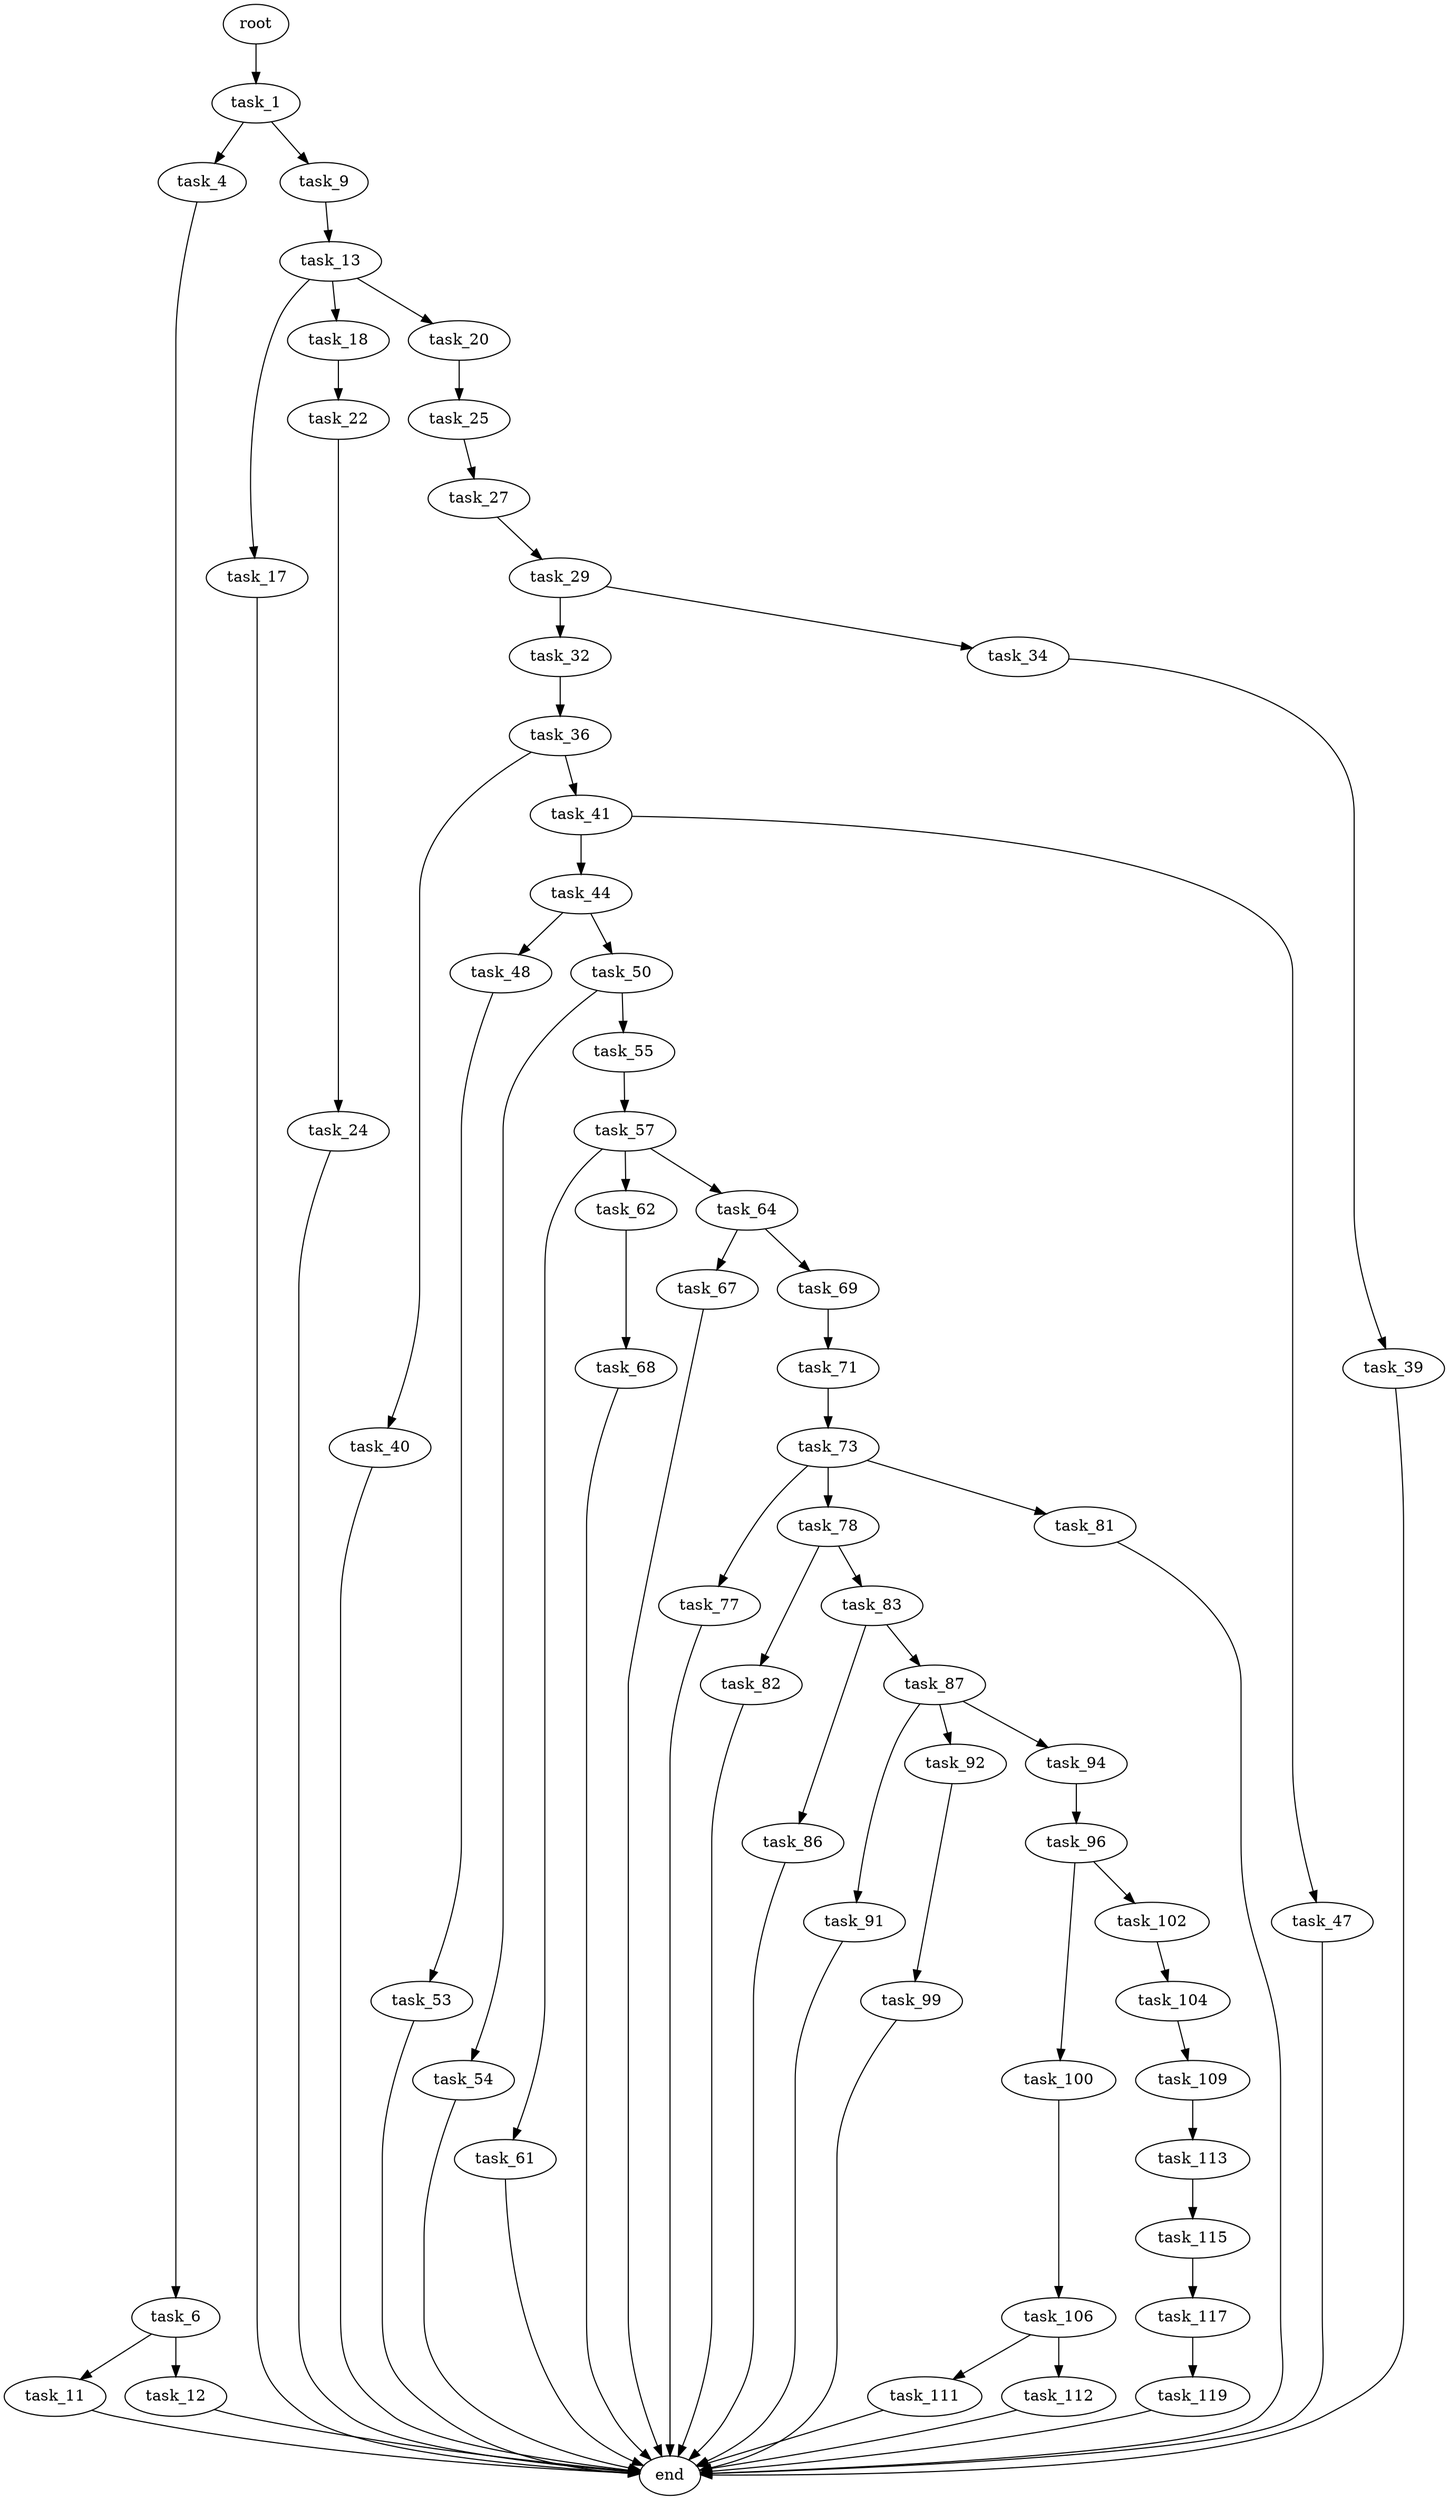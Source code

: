 digraph G {
  root [size="0.000000"];
  task_1 [size="30281417170.000000"];
  task_4 [size="62499359986.000000"];
  task_9 [size="160788564744.000000"];
  task_6 [size="1627493659.000000"];
  task_11 [size="1073741824000.000000"];
  task_12 [size="8589934592.000000"];
  task_13 [size="289492119748.000000"];
  end [size="0.000000"];
  task_17 [size="198907883604.000000"];
  task_18 [size="7002375687.000000"];
  task_20 [size="372754219512.000000"];
  task_22 [size="4181133892.000000"];
  task_25 [size="55242883569.000000"];
  task_24 [size="455509022244.000000"];
  task_27 [size="217305868562.000000"];
  task_29 [size="11289331498.000000"];
  task_32 [size="284062901703.000000"];
  task_34 [size="39140022256.000000"];
  task_36 [size="68719476736.000000"];
  task_39 [size="28991029248.000000"];
  task_40 [size="549755813888.000000"];
  task_41 [size="549755813888.000000"];
  task_44 [size="68719476736.000000"];
  task_47 [size="149601624420.000000"];
  task_48 [size="134217728000.000000"];
  task_50 [size="26048086768.000000"];
  task_53 [size="11391187338.000000"];
  task_54 [size="719674898.000000"];
  task_55 [size="15670513730.000000"];
  task_57 [size="29413595967.000000"];
  task_61 [size="9700317288.000000"];
  task_62 [size="781985520314.000000"];
  task_64 [size="68719476736.000000"];
  task_68 [size="126357329136.000000"];
  task_67 [size="188147749716.000000"];
  task_69 [size="28991029248.000000"];
  task_71 [size="298025146243.000000"];
  task_73 [size="689459696464.000000"];
  task_77 [size="868652664891.000000"];
  task_78 [size="134217728000.000000"];
  task_81 [size="21183539384.000000"];
  task_82 [size="134217728000.000000"];
  task_83 [size="5275626397.000000"];
  task_86 [size="782757789696.000000"];
  task_87 [size="28991029248.000000"];
  task_91 [size="194837669475.000000"];
  task_92 [size="1073741824000.000000"];
  task_94 [size="17451722526.000000"];
  task_99 [size="231928233984.000000"];
  task_96 [size="264422641860.000000"];
  task_100 [size="8017173536.000000"];
  task_102 [size="782757789696.000000"];
  task_106 [size="21817830344.000000"];
  task_104 [size="2414665148.000000"];
  task_109 [size="549755813888.000000"];
  task_111 [size="16245685617.000000"];
  task_112 [size="503607096460.000000"];
  task_113 [size="1203388114.000000"];
  task_115 [size="28840477207.000000"];
  task_117 [size="134217728000.000000"];
  task_119 [size="24553578482.000000"];

  root -> task_1 [size="1.000000"];
  task_1 -> task_4 [size="536870912.000000"];
  task_1 -> task_9 [size="536870912.000000"];
  task_4 -> task_6 [size="75497472.000000"];
  task_9 -> task_13 [size="134217728.000000"];
  task_6 -> task_11 [size="33554432.000000"];
  task_6 -> task_12 [size="33554432.000000"];
  task_11 -> end [size="1.000000"];
  task_12 -> end [size="1.000000"];
  task_13 -> task_17 [size="536870912.000000"];
  task_13 -> task_18 [size="536870912.000000"];
  task_13 -> task_20 [size="536870912.000000"];
  task_17 -> end [size="1.000000"];
  task_18 -> task_22 [size="209715200.000000"];
  task_20 -> task_25 [size="301989888.000000"];
  task_22 -> task_24 [size="75497472.000000"];
  task_25 -> task_27 [size="75497472.000000"];
  task_24 -> end [size="1.000000"];
  task_27 -> task_29 [size="209715200.000000"];
  task_29 -> task_32 [size="536870912.000000"];
  task_29 -> task_34 [size="536870912.000000"];
  task_32 -> task_36 [size="679477248.000000"];
  task_34 -> task_39 [size="838860800.000000"];
  task_36 -> task_40 [size="134217728.000000"];
  task_36 -> task_41 [size="134217728.000000"];
  task_39 -> end [size="1.000000"];
  task_40 -> end [size="1.000000"];
  task_41 -> task_44 [size="536870912.000000"];
  task_41 -> task_47 [size="536870912.000000"];
  task_44 -> task_48 [size="134217728.000000"];
  task_44 -> task_50 [size="134217728.000000"];
  task_47 -> end [size="1.000000"];
  task_48 -> task_53 [size="209715200.000000"];
  task_50 -> task_54 [size="536870912.000000"];
  task_50 -> task_55 [size="536870912.000000"];
  task_53 -> end [size="1.000000"];
  task_54 -> end [size="1.000000"];
  task_55 -> task_57 [size="33554432.000000"];
  task_57 -> task_61 [size="33554432.000000"];
  task_57 -> task_62 [size="33554432.000000"];
  task_57 -> task_64 [size="33554432.000000"];
  task_61 -> end [size="1.000000"];
  task_62 -> task_68 [size="679477248.000000"];
  task_64 -> task_67 [size="134217728.000000"];
  task_64 -> task_69 [size="134217728.000000"];
  task_68 -> end [size="1.000000"];
  task_67 -> end [size="1.000000"];
  task_69 -> task_71 [size="75497472.000000"];
  task_71 -> task_73 [size="838860800.000000"];
  task_73 -> task_77 [size="679477248.000000"];
  task_73 -> task_78 [size="679477248.000000"];
  task_73 -> task_81 [size="679477248.000000"];
  task_77 -> end [size="1.000000"];
  task_78 -> task_82 [size="209715200.000000"];
  task_78 -> task_83 [size="209715200.000000"];
  task_81 -> end [size="1.000000"];
  task_82 -> end [size="1.000000"];
  task_83 -> task_86 [size="301989888.000000"];
  task_83 -> task_87 [size="301989888.000000"];
  task_86 -> end [size="1.000000"];
  task_87 -> task_91 [size="75497472.000000"];
  task_87 -> task_92 [size="75497472.000000"];
  task_87 -> task_94 [size="75497472.000000"];
  task_91 -> end [size="1.000000"];
  task_92 -> task_99 [size="838860800.000000"];
  task_94 -> task_96 [size="411041792.000000"];
  task_99 -> end [size="1.000000"];
  task_96 -> task_100 [size="536870912.000000"];
  task_96 -> task_102 [size="536870912.000000"];
  task_100 -> task_106 [size="301989888.000000"];
  task_102 -> task_104 [size="679477248.000000"];
  task_106 -> task_111 [size="411041792.000000"];
  task_106 -> task_112 [size="411041792.000000"];
  task_104 -> task_109 [size="75497472.000000"];
  task_109 -> task_113 [size="536870912.000000"];
  task_111 -> end [size="1.000000"];
  task_112 -> end [size="1.000000"];
  task_113 -> task_115 [size="33554432.000000"];
  task_115 -> task_117 [size="679477248.000000"];
  task_117 -> task_119 [size="209715200.000000"];
  task_119 -> end [size="1.000000"];
}
